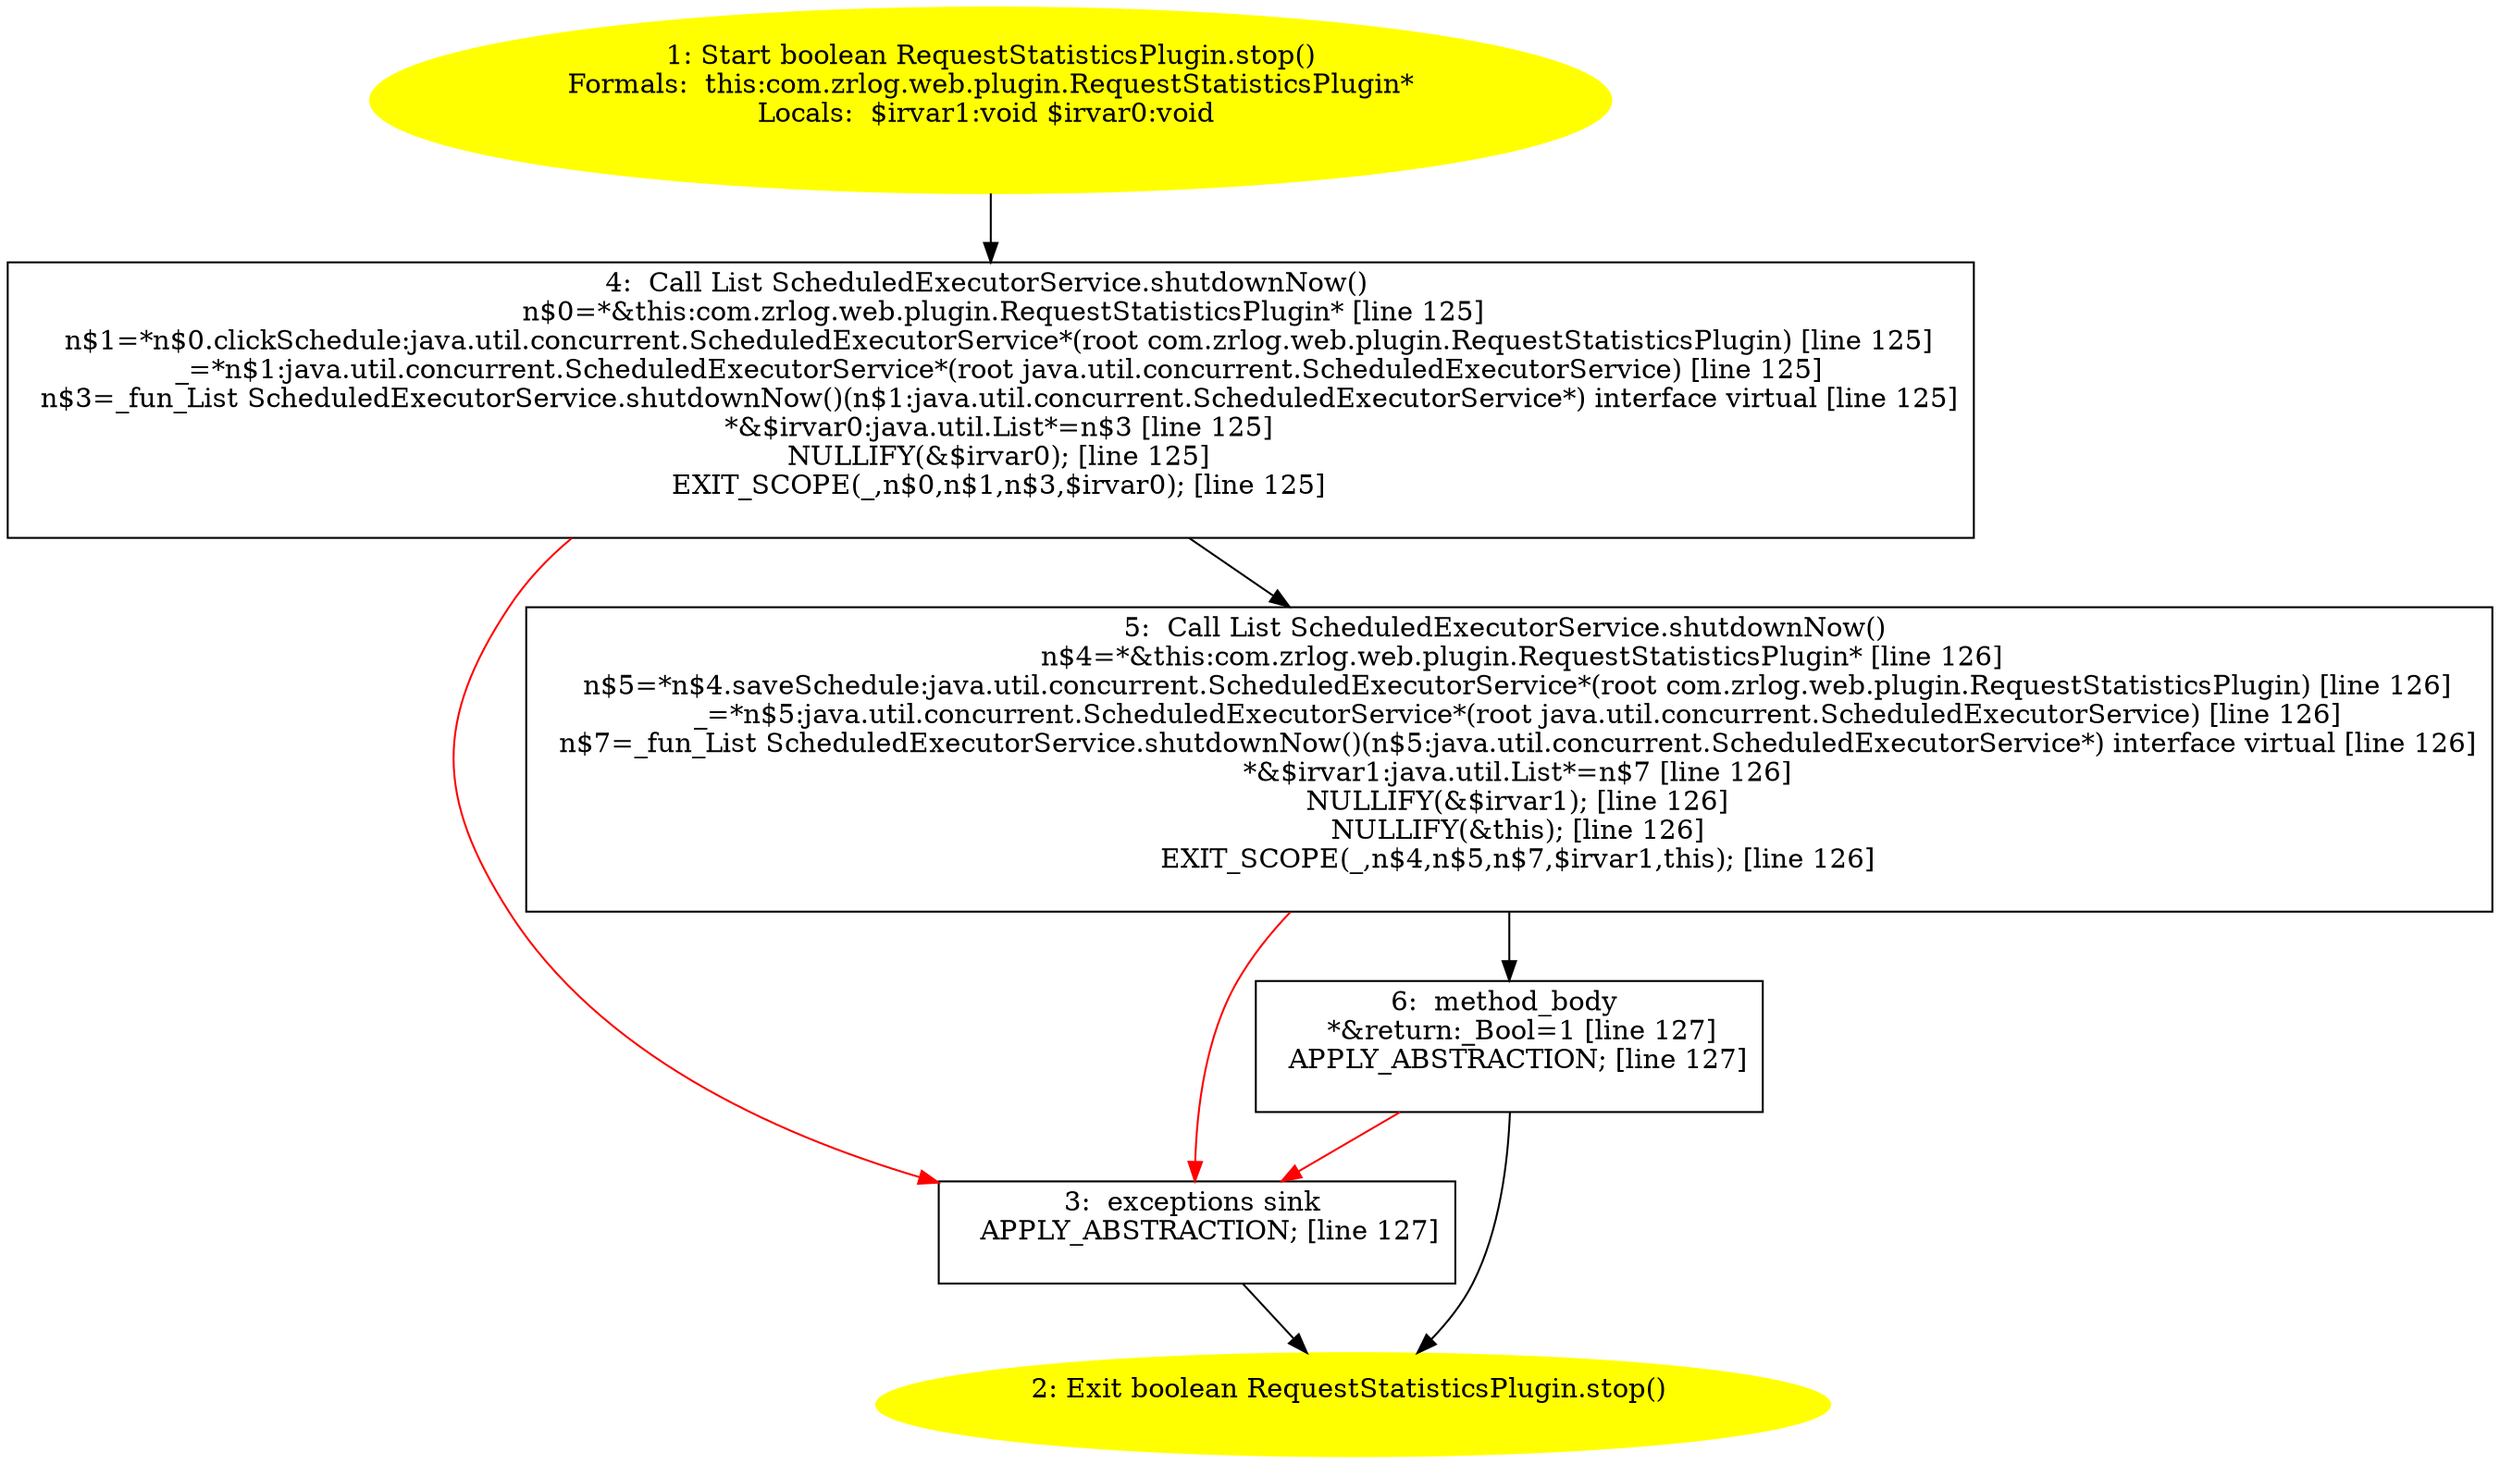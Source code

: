 /* @generated */
digraph cfg {
"com.zrlog.web.plugin.RequestStatisticsPlugin.stop():boolean.4f3b2ec8c1fc30767c8556c5834654a3_1" [label="1: Start boolean RequestStatisticsPlugin.stop()\nFormals:  this:com.zrlog.web.plugin.RequestStatisticsPlugin*\nLocals:  $irvar1:void $irvar0:void \n  " color=yellow style=filled]
	

	 "com.zrlog.web.plugin.RequestStatisticsPlugin.stop():boolean.4f3b2ec8c1fc30767c8556c5834654a3_1" -> "com.zrlog.web.plugin.RequestStatisticsPlugin.stop():boolean.4f3b2ec8c1fc30767c8556c5834654a3_4" ;
"com.zrlog.web.plugin.RequestStatisticsPlugin.stop():boolean.4f3b2ec8c1fc30767c8556c5834654a3_2" [label="2: Exit boolean RequestStatisticsPlugin.stop() \n  " color=yellow style=filled]
	

"com.zrlog.web.plugin.RequestStatisticsPlugin.stop():boolean.4f3b2ec8c1fc30767c8556c5834654a3_3" [label="3:  exceptions sink \n   APPLY_ABSTRACTION; [line 127]\n " shape="box"]
	

	 "com.zrlog.web.plugin.RequestStatisticsPlugin.stop():boolean.4f3b2ec8c1fc30767c8556c5834654a3_3" -> "com.zrlog.web.plugin.RequestStatisticsPlugin.stop():boolean.4f3b2ec8c1fc30767c8556c5834654a3_2" ;
"com.zrlog.web.plugin.RequestStatisticsPlugin.stop():boolean.4f3b2ec8c1fc30767c8556c5834654a3_4" [label="4:  Call List ScheduledExecutorService.shutdownNow() \n   n$0=*&this:com.zrlog.web.plugin.RequestStatisticsPlugin* [line 125]\n  n$1=*n$0.clickSchedule:java.util.concurrent.ScheduledExecutorService*(root com.zrlog.web.plugin.RequestStatisticsPlugin) [line 125]\n  _=*n$1:java.util.concurrent.ScheduledExecutorService*(root java.util.concurrent.ScheduledExecutorService) [line 125]\n  n$3=_fun_List ScheduledExecutorService.shutdownNow()(n$1:java.util.concurrent.ScheduledExecutorService*) interface virtual [line 125]\n  *&$irvar0:java.util.List*=n$3 [line 125]\n  NULLIFY(&$irvar0); [line 125]\n  EXIT_SCOPE(_,n$0,n$1,n$3,$irvar0); [line 125]\n " shape="box"]
	

	 "com.zrlog.web.plugin.RequestStatisticsPlugin.stop():boolean.4f3b2ec8c1fc30767c8556c5834654a3_4" -> "com.zrlog.web.plugin.RequestStatisticsPlugin.stop():boolean.4f3b2ec8c1fc30767c8556c5834654a3_5" ;
	 "com.zrlog.web.plugin.RequestStatisticsPlugin.stop():boolean.4f3b2ec8c1fc30767c8556c5834654a3_4" -> "com.zrlog.web.plugin.RequestStatisticsPlugin.stop():boolean.4f3b2ec8c1fc30767c8556c5834654a3_3" [color="red" ];
"com.zrlog.web.plugin.RequestStatisticsPlugin.stop():boolean.4f3b2ec8c1fc30767c8556c5834654a3_5" [label="5:  Call List ScheduledExecutorService.shutdownNow() \n   n$4=*&this:com.zrlog.web.plugin.RequestStatisticsPlugin* [line 126]\n  n$5=*n$4.saveSchedule:java.util.concurrent.ScheduledExecutorService*(root com.zrlog.web.plugin.RequestStatisticsPlugin) [line 126]\n  _=*n$5:java.util.concurrent.ScheduledExecutorService*(root java.util.concurrent.ScheduledExecutorService) [line 126]\n  n$7=_fun_List ScheduledExecutorService.shutdownNow()(n$5:java.util.concurrent.ScheduledExecutorService*) interface virtual [line 126]\n  *&$irvar1:java.util.List*=n$7 [line 126]\n  NULLIFY(&$irvar1); [line 126]\n  NULLIFY(&this); [line 126]\n  EXIT_SCOPE(_,n$4,n$5,n$7,$irvar1,this); [line 126]\n " shape="box"]
	

	 "com.zrlog.web.plugin.RequestStatisticsPlugin.stop():boolean.4f3b2ec8c1fc30767c8556c5834654a3_5" -> "com.zrlog.web.plugin.RequestStatisticsPlugin.stop():boolean.4f3b2ec8c1fc30767c8556c5834654a3_6" ;
	 "com.zrlog.web.plugin.RequestStatisticsPlugin.stop():boolean.4f3b2ec8c1fc30767c8556c5834654a3_5" -> "com.zrlog.web.plugin.RequestStatisticsPlugin.stop():boolean.4f3b2ec8c1fc30767c8556c5834654a3_3" [color="red" ];
"com.zrlog.web.plugin.RequestStatisticsPlugin.stop():boolean.4f3b2ec8c1fc30767c8556c5834654a3_6" [label="6:  method_body \n   *&return:_Bool=1 [line 127]\n  APPLY_ABSTRACTION; [line 127]\n " shape="box"]
	

	 "com.zrlog.web.plugin.RequestStatisticsPlugin.stop():boolean.4f3b2ec8c1fc30767c8556c5834654a3_6" -> "com.zrlog.web.plugin.RequestStatisticsPlugin.stop():boolean.4f3b2ec8c1fc30767c8556c5834654a3_2" ;
	 "com.zrlog.web.plugin.RequestStatisticsPlugin.stop():boolean.4f3b2ec8c1fc30767c8556c5834654a3_6" -> "com.zrlog.web.plugin.RequestStatisticsPlugin.stop():boolean.4f3b2ec8c1fc30767c8556c5834654a3_3" [color="red" ];
}
